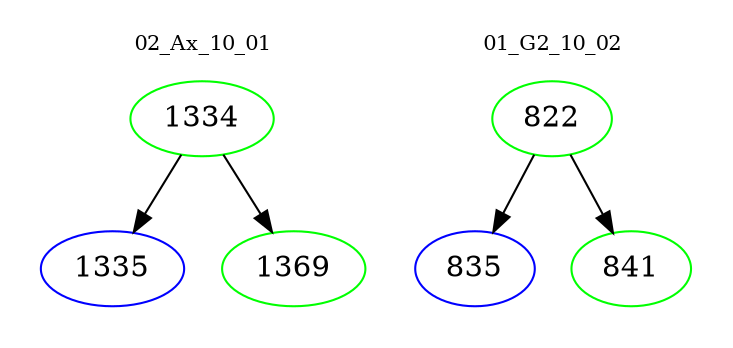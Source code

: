 digraph{
subgraph cluster_0 {
color = white
label = "02_Ax_10_01";
fontsize=10;
T0_1334 [label="1334", color="green"]
T0_1334 -> T0_1335 [color="black"]
T0_1335 [label="1335", color="blue"]
T0_1334 -> T0_1369 [color="black"]
T0_1369 [label="1369", color="green"]
}
subgraph cluster_1 {
color = white
label = "01_G2_10_02";
fontsize=10;
T1_822 [label="822", color="green"]
T1_822 -> T1_835 [color="black"]
T1_835 [label="835", color="blue"]
T1_822 -> T1_841 [color="black"]
T1_841 [label="841", color="green"]
}
}

